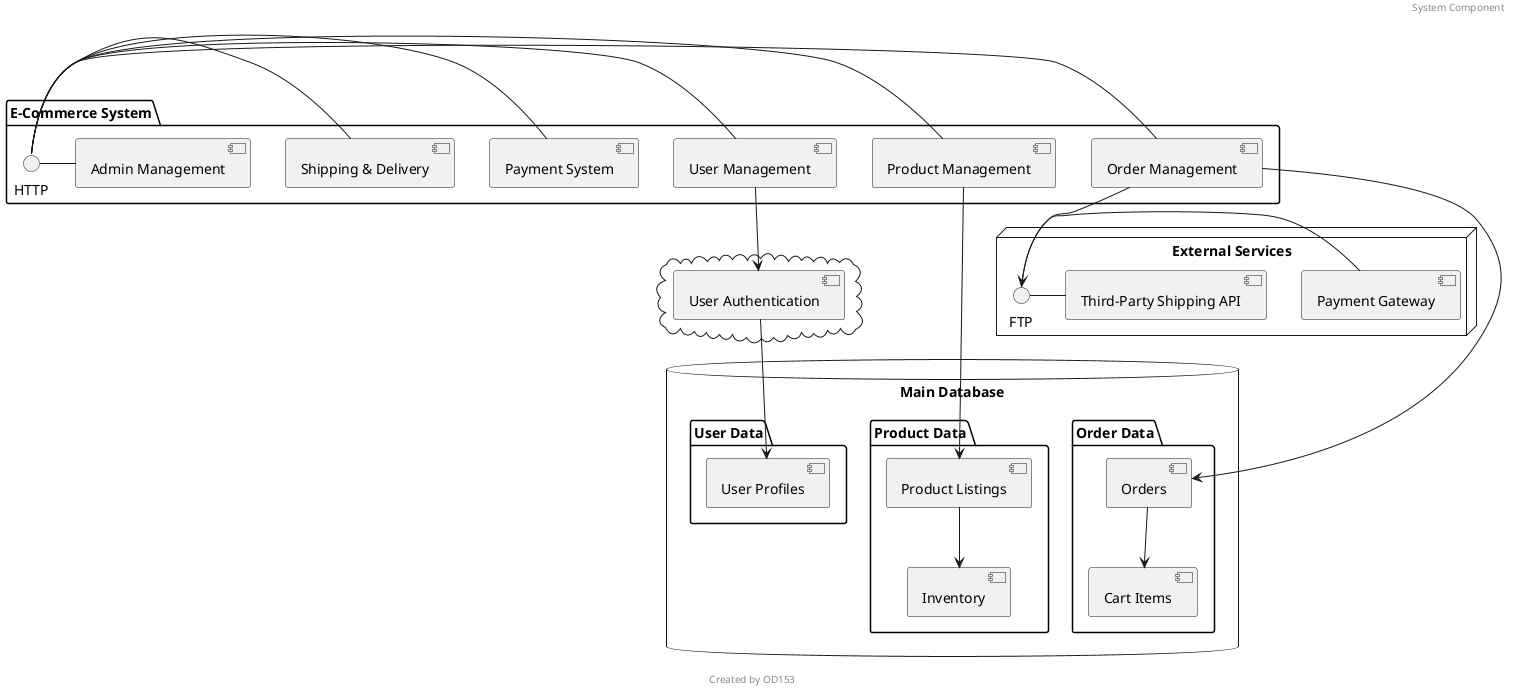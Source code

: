 @startuml
header System Component
footer Created by OD153
package "E-Commerce System" {
  HTTP - [User Management]
  HTTP - [Product Management]
  HTTP - [Order Management]
  HTTP - [Payment System]
  HTTP - [Shipping & Delivery]
  HTTP - [Admin Management]
}

node "External Services" {
  FTP - [Payment Gateway]
  FTP - [Third-Party Shipping API]
  [Order Management] --> FTP
}

cloud {
  [User Authentication]
}

database "Main Database" {
  folder "User Data" {
    [User Profiles]
  }
  folder "Order Data" {
    [Orders]
    [Cart Items]
  }
  folder "Product Data" {
    [Product Listings]
    [Inventory]
  }
}

[User Management] --> [User Authentication]
[User Authentication] --> [User Profiles]
[Order Management] --> [Orders]
[Orders] --> [Cart Items]
[Product Management] --> [Product Listings]
[Product Listings] --> [Inventory]

@enduml
